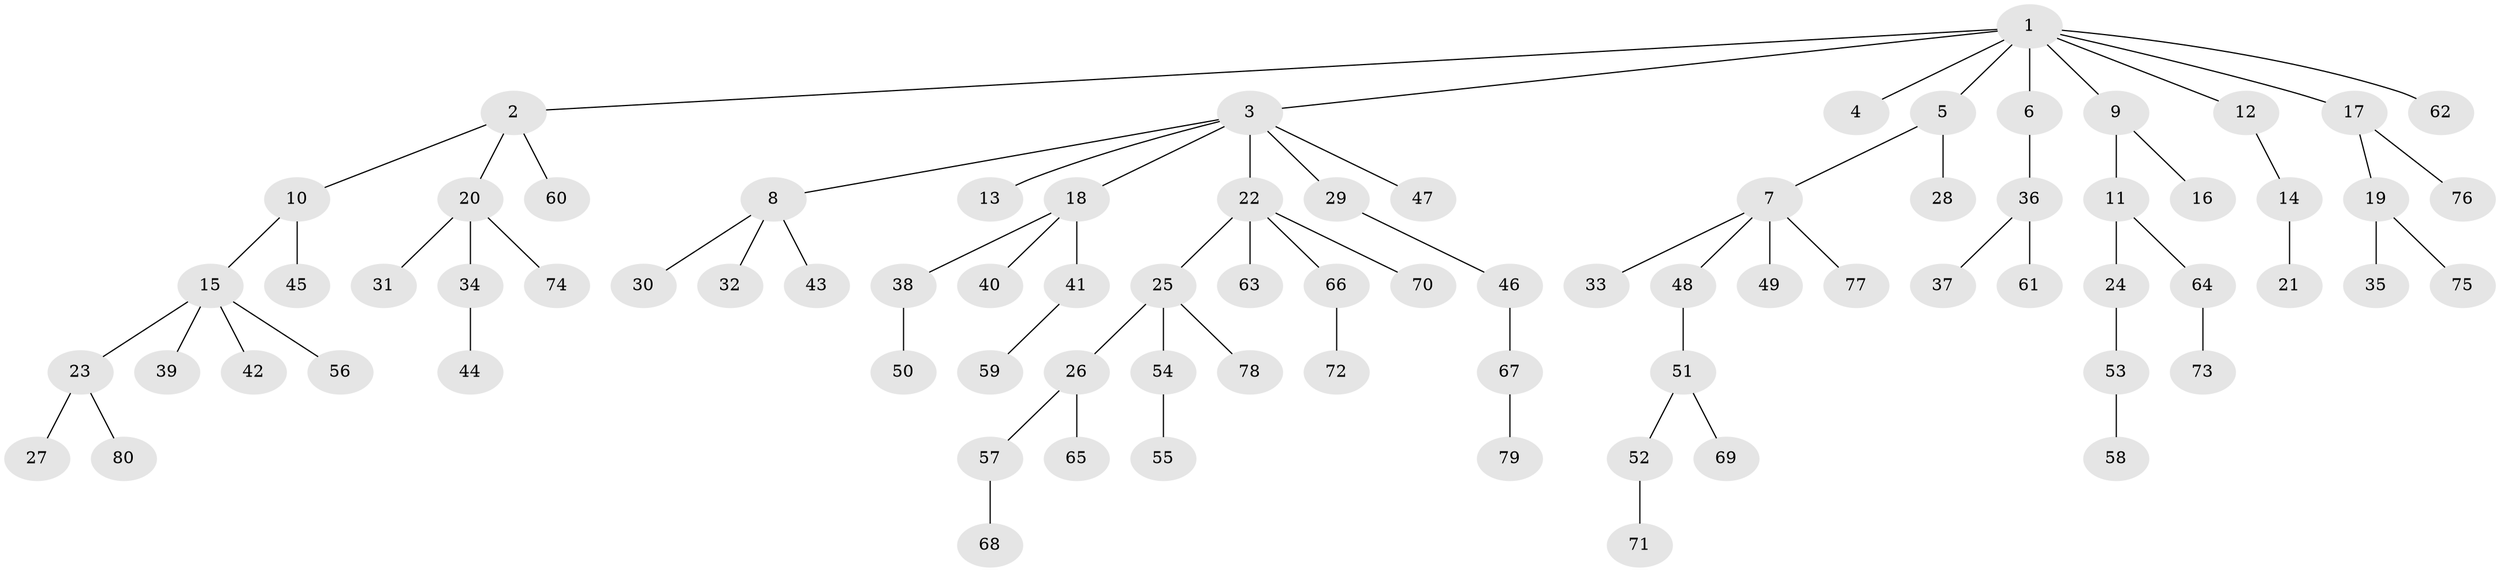 // Generated by graph-tools (version 1.1) at 2025/53/03/09/25 04:53:44]
// undirected, 80 vertices, 79 edges
graph export_dot {
graph [start="1"]
  node [color=gray90,style=filled];
  1;
  2;
  3;
  4;
  5;
  6;
  7;
  8;
  9;
  10;
  11;
  12;
  13;
  14;
  15;
  16;
  17;
  18;
  19;
  20;
  21;
  22;
  23;
  24;
  25;
  26;
  27;
  28;
  29;
  30;
  31;
  32;
  33;
  34;
  35;
  36;
  37;
  38;
  39;
  40;
  41;
  42;
  43;
  44;
  45;
  46;
  47;
  48;
  49;
  50;
  51;
  52;
  53;
  54;
  55;
  56;
  57;
  58;
  59;
  60;
  61;
  62;
  63;
  64;
  65;
  66;
  67;
  68;
  69;
  70;
  71;
  72;
  73;
  74;
  75;
  76;
  77;
  78;
  79;
  80;
  1 -- 2;
  1 -- 3;
  1 -- 4;
  1 -- 5;
  1 -- 6;
  1 -- 9;
  1 -- 12;
  1 -- 17;
  1 -- 62;
  2 -- 10;
  2 -- 20;
  2 -- 60;
  3 -- 8;
  3 -- 13;
  3 -- 18;
  3 -- 22;
  3 -- 29;
  3 -- 47;
  5 -- 7;
  5 -- 28;
  6 -- 36;
  7 -- 33;
  7 -- 48;
  7 -- 49;
  7 -- 77;
  8 -- 30;
  8 -- 32;
  8 -- 43;
  9 -- 11;
  9 -- 16;
  10 -- 15;
  10 -- 45;
  11 -- 24;
  11 -- 64;
  12 -- 14;
  14 -- 21;
  15 -- 23;
  15 -- 39;
  15 -- 42;
  15 -- 56;
  17 -- 19;
  17 -- 76;
  18 -- 38;
  18 -- 40;
  18 -- 41;
  19 -- 35;
  19 -- 75;
  20 -- 31;
  20 -- 34;
  20 -- 74;
  22 -- 25;
  22 -- 63;
  22 -- 66;
  22 -- 70;
  23 -- 27;
  23 -- 80;
  24 -- 53;
  25 -- 26;
  25 -- 54;
  25 -- 78;
  26 -- 57;
  26 -- 65;
  29 -- 46;
  34 -- 44;
  36 -- 37;
  36 -- 61;
  38 -- 50;
  41 -- 59;
  46 -- 67;
  48 -- 51;
  51 -- 52;
  51 -- 69;
  52 -- 71;
  53 -- 58;
  54 -- 55;
  57 -- 68;
  64 -- 73;
  66 -- 72;
  67 -- 79;
}
